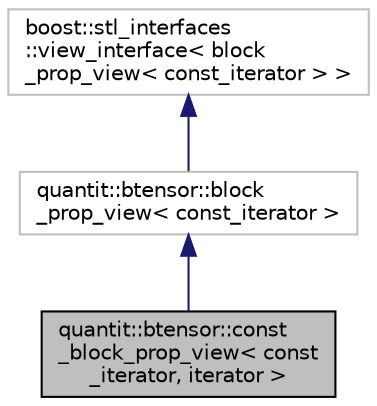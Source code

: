 digraph "quantit::btensor::const_block_prop_view&lt; const_iterator, iterator &gt;"
{
 // LATEX_PDF_SIZE
  edge [fontname="Helvetica",fontsize="10",labelfontname="Helvetica",labelfontsize="10"];
  node [fontname="Helvetica",fontsize="10",shape=record];
  Node1 [label="quantit::btensor::const\l_block_prop_view\< const\l_iterator, iterator \>",height=0.2,width=0.4,color="black", fillcolor="grey75", style="filled", fontcolor="black",tooltip=" "];
  Node2 -> Node1 [dir="back",color="midnightblue",fontsize="10",style="solid",fontname="Helvetica"];
  Node2 [label="quantit::btensor::block\l_prop_view\< const_iterator \>",height=0.2,width=0.4,color="grey75", fillcolor="white", style="filled",URL="$structquantit_1_1btensor_1_1block__prop__view.html",tooltip=" "];
  Node3 -> Node2 [dir="back",color="midnightblue",fontsize="10",style="solid",fontname="Helvetica"];
  Node3 [label="boost::stl_interfaces\l::view_interface\< block\l_prop_view\< const_iterator  \> \>",height=0.2,width=0.4,color="grey75", fillcolor="white", style="filled",tooltip=" "];
}
